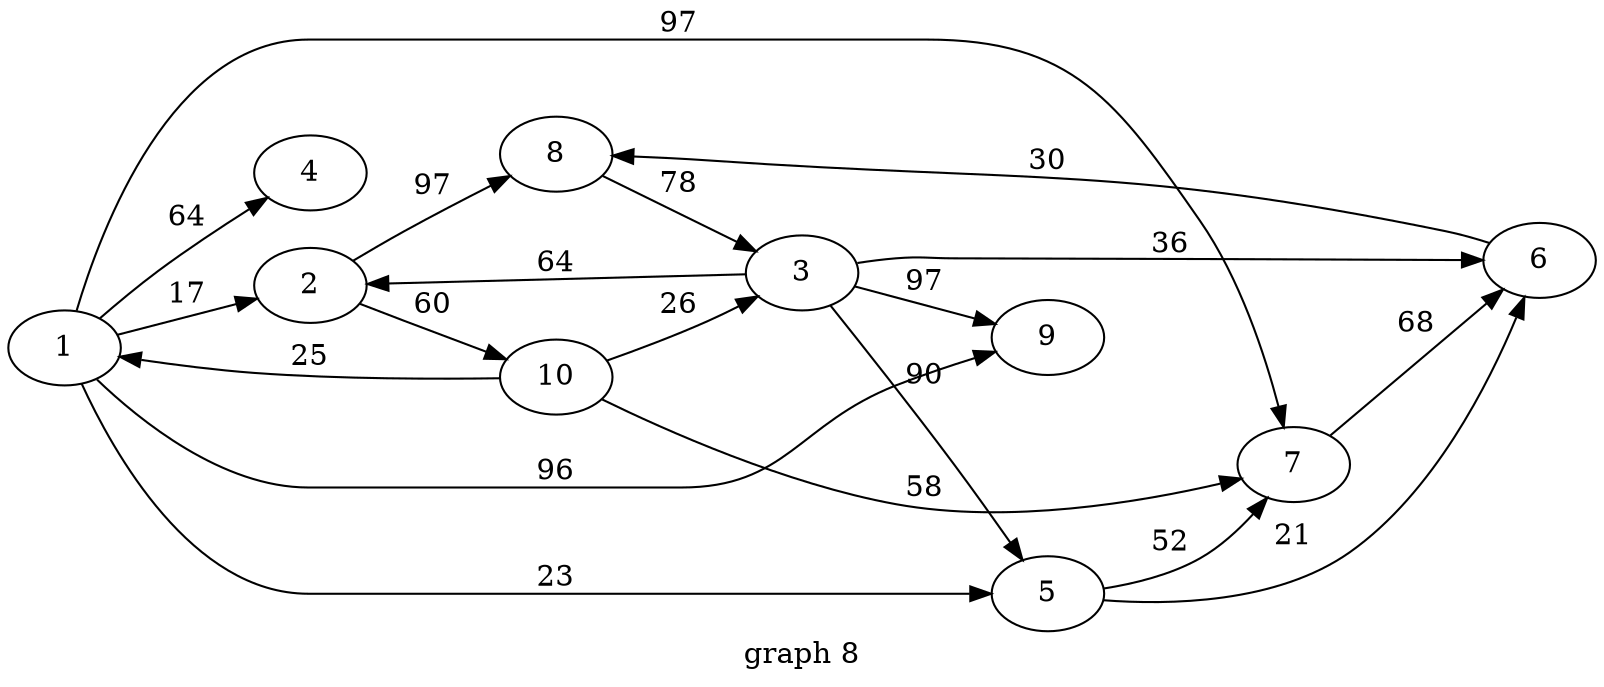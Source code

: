 digraph g{
 rankdir = LR
1;
2;
3;
4;
5;
6;
7;
8;
9;
10;
2 -> 10 [label = " 60 "];
1 -> 7 [label = " 97 "];
3 -> 5 [label = " 90 "];
5 -> 7 [label = " 52 "];
3 -> 9 [label = " 97 "];
10 -> 1 [label = " 25 "];
10 -> 7 [label = " 58 "];
1 -> 9 [label = " 96 "];
7 -> 6 [label = " 68 "];
3 -> 2 [label = " 64 "];
6 -> 8 [label = " 30 "];
2 -> 8 [label = " 97 "];
8 -> 3 [label = " 78 "];
1 -> 5 [label = " 23 "];
3 -> 6 [label = " 36 "];
5 -> 6 [label = " 21 "];
1 -> 4 [label = " 64 "];
1 -> 2 [label = " 17 "];
10 -> 3 [label = " 26 "];
label = "graph 8"
}

